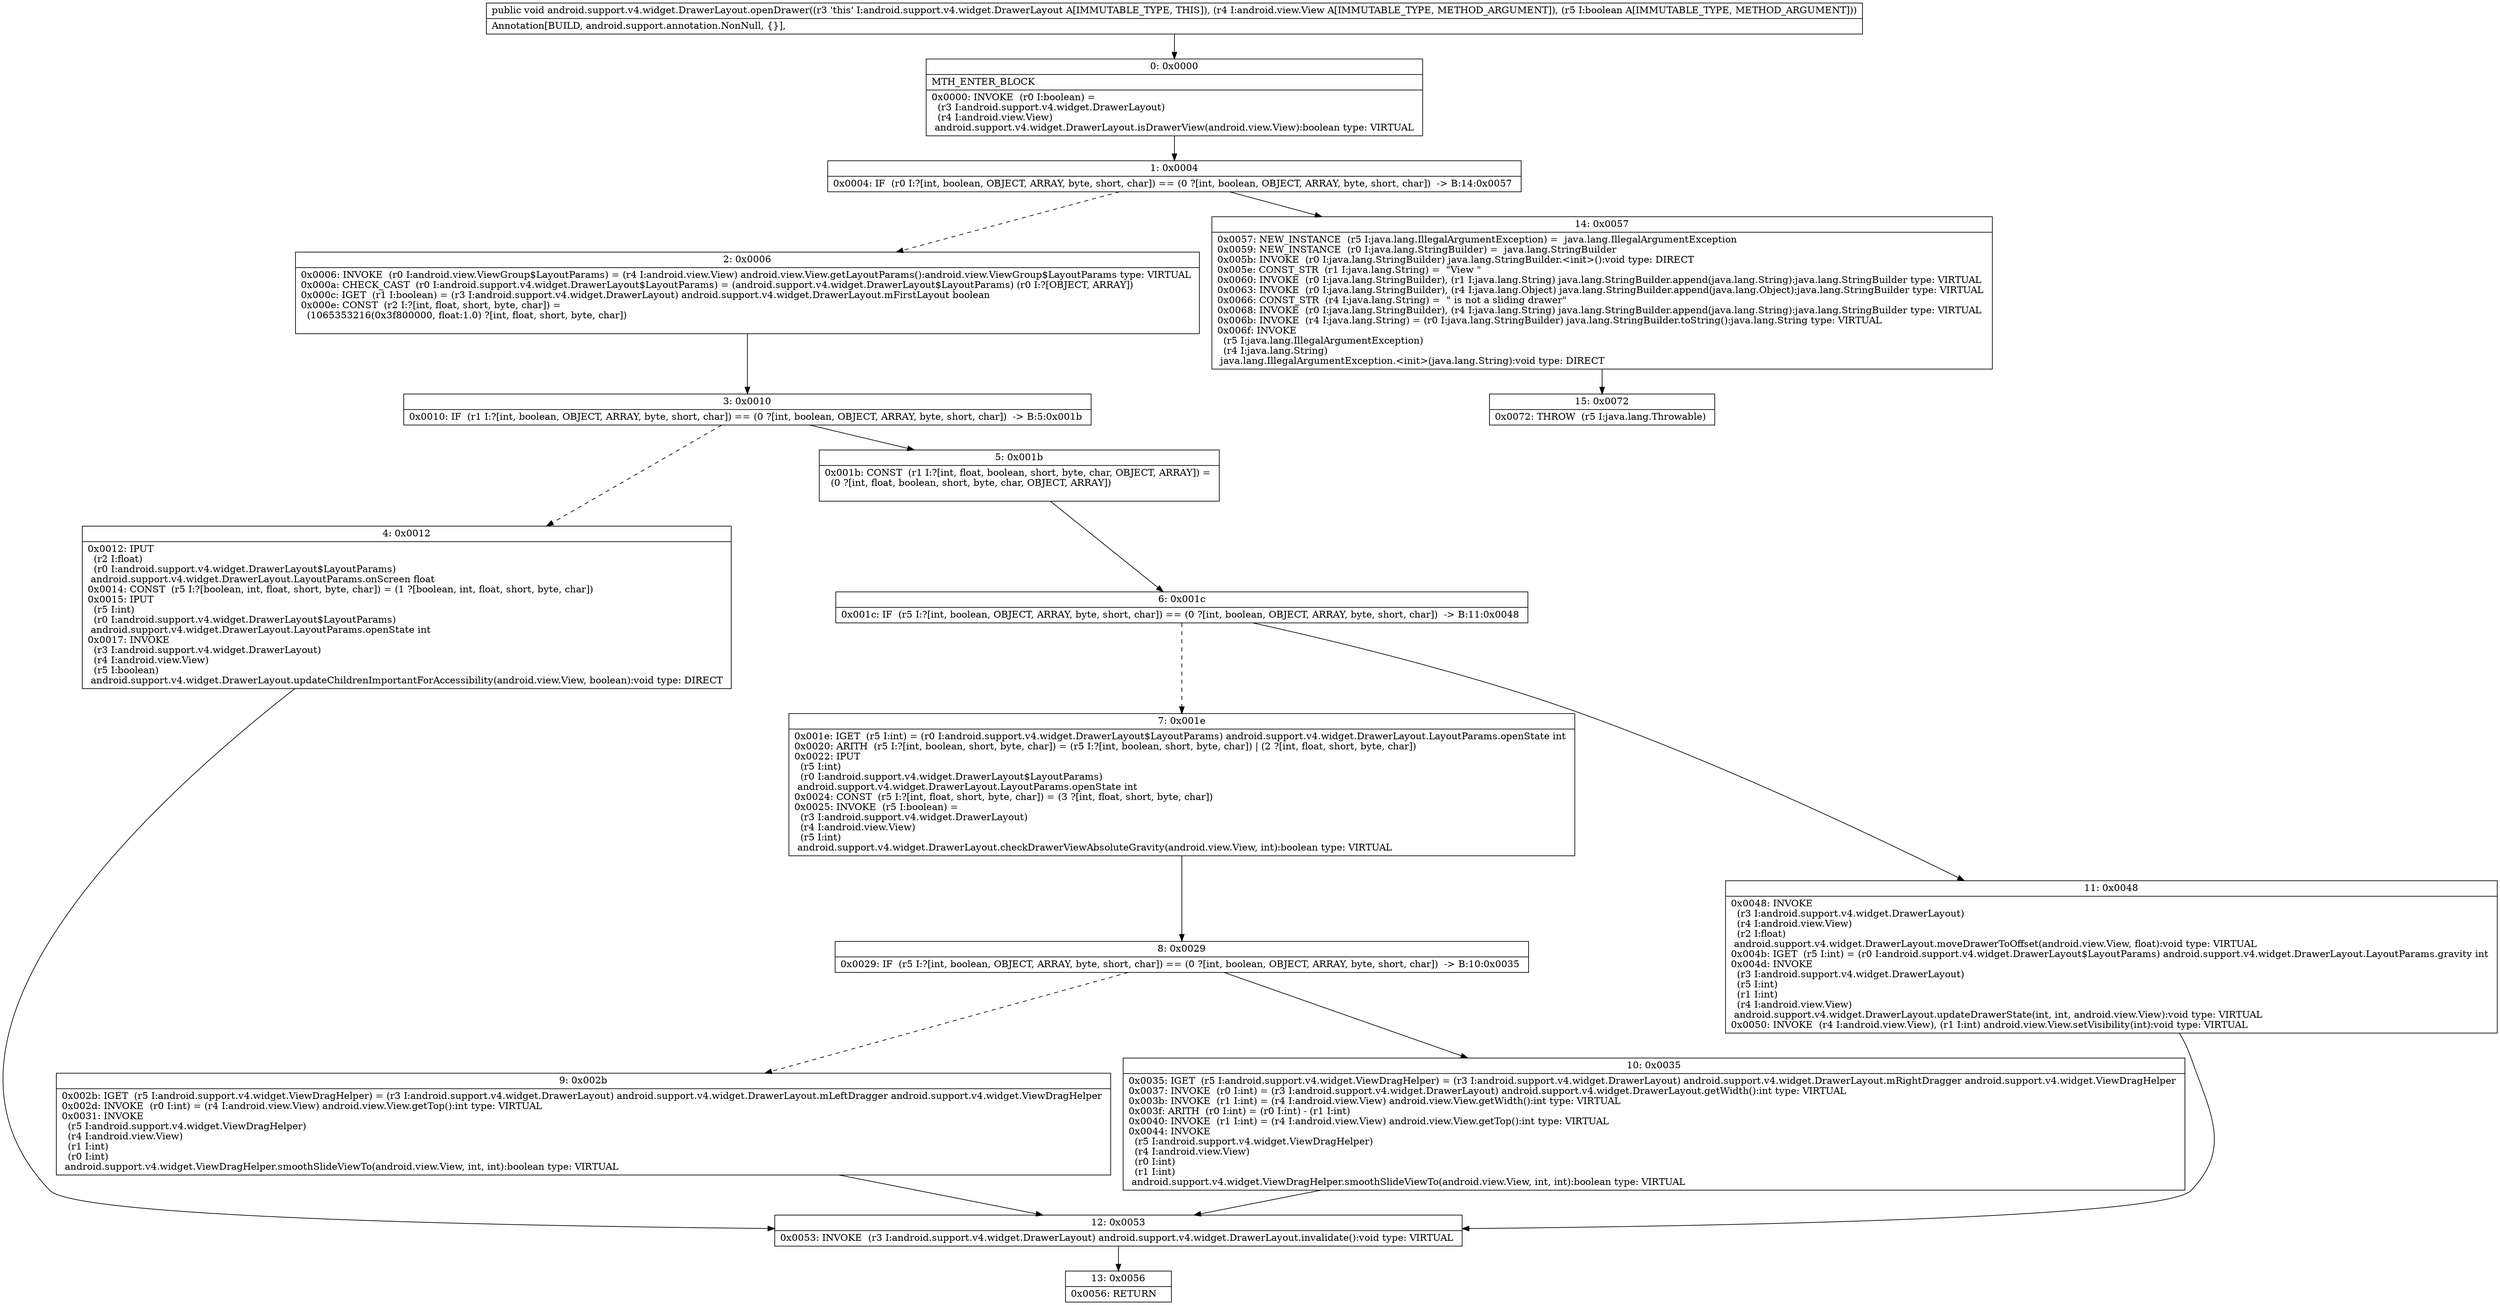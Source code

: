 digraph "CFG forandroid.support.v4.widget.DrawerLayout.openDrawer(Landroid\/view\/View;Z)V" {
Node_0 [shape=record,label="{0\:\ 0x0000|MTH_ENTER_BLOCK\l|0x0000: INVOKE  (r0 I:boolean) = \l  (r3 I:android.support.v4.widget.DrawerLayout)\l  (r4 I:android.view.View)\l android.support.v4.widget.DrawerLayout.isDrawerView(android.view.View):boolean type: VIRTUAL \l}"];
Node_1 [shape=record,label="{1\:\ 0x0004|0x0004: IF  (r0 I:?[int, boolean, OBJECT, ARRAY, byte, short, char]) == (0 ?[int, boolean, OBJECT, ARRAY, byte, short, char])  \-\> B:14:0x0057 \l}"];
Node_2 [shape=record,label="{2\:\ 0x0006|0x0006: INVOKE  (r0 I:android.view.ViewGroup$LayoutParams) = (r4 I:android.view.View) android.view.View.getLayoutParams():android.view.ViewGroup$LayoutParams type: VIRTUAL \l0x000a: CHECK_CAST  (r0 I:android.support.v4.widget.DrawerLayout$LayoutParams) = (android.support.v4.widget.DrawerLayout$LayoutParams) (r0 I:?[OBJECT, ARRAY]) \l0x000c: IGET  (r1 I:boolean) = (r3 I:android.support.v4.widget.DrawerLayout) android.support.v4.widget.DrawerLayout.mFirstLayout boolean \l0x000e: CONST  (r2 I:?[int, float, short, byte, char]) = \l  (1065353216(0x3f800000, float:1.0) ?[int, float, short, byte, char])\l \l}"];
Node_3 [shape=record,label="{3\:\ 0x0010|0x0010: IF  (r1 I:?[int, boolean, OBJECT, ARRAY, byte, short, char]) == (0 ?[int, boolean, OBJECT, ARRAY, byte, short, char])  \-\> B:5:0x001b \l}"];
Node_4 [shape=record,label="{4\:\ 0x0012|0x0012: IPUT  \l  (r2 I:float)\l  (r0 I:android.support.v4.widget.DrawerLayout$LayoutParams)\l android.support.v4.widget.DrawerLayout.LayoutParams.onScreen float \l0x0014: CONST  (r5 I:?[boolean, int, float, short, byte, char]) = (1 ?[boolean, int, float, short, byte, char]) \l0x0015: IPUT  \l  (r5 I:int)\l  (r0 I:android.support.v4.widget.DrawerLayout$LayoutParams)\l android.support.v4.widget.DrawerLayout.LayoutParams.openState int \l0x0017: INVOKE  \l  (r3 I:android.support.v4.widget.DrawerLayout)\l  (r4 I:android.view.View)\l  (r5 I:boolean)\l android.support.v4.widget.DrawerLayout.updateChildrenImportantForAccessibility(android.view.View, boolean):void type: DIRECT \l}"];
Node_5 [shape=record,label="{5\:\ 0x001b|0x001b: CONST  (r1 I:?[int, float, boolean, short, byte, char, OBJECT, ARRAY]) = \l  (0 ?[int, float, boolean, short, byte, char, OBJECT, ARRAY])\l \l}"];
Node_6 [shape=record,label="{6\:\ 0x001c|0x001c: IF  (r5 I:?[int, boolean, OBJECT, ARRAY, byte, short, char]) == (0 ?[int, boolean, OBJECT, ARRAY, byte, short, char])  \-\> B:11:0x0048 \l}"];
Node_7 [shape=record,label="{7\:\ 0x001e|0x001e: IGET  (r5 I:int) = (r0 I:android.support.v4.widget.DrawerLayout$LayoutParams) android.support.v4.widget.DrawerLayout.LayoutParams.openState int \l0x0020: ARITH  (r5 I:?[int, boolean, short, byte, char]) = (r5 I:?[int, boolean, short, byte, char]) \| (2 ?[int, float, short, byte, char]) \l0x0022: IPUT  \l  (r5 I:int)\l  (r0 I:android.support.v4.widget.DrawerLayout$LayoutParams)\l android.support.v4.widget.DrawerLayout.LayoutParams.openState int \l0x0024: CONST  (r5 I:?[int, float, short, byte, char]) = (3 ?[int, float, short, byte, char]) \l0x0025: INVOKE  (r5 I:boolean) = \l  (r3 I:android.support.v4.widget.DrawerLayout)\l  (r4 I:android.view.View)\l  (r5 I:int)\l android.support.v4.widget.DrawerLayout.checkDrawerViewAbsoluteGravity(android.view.View, int):boolean type: VIRTUAL \l}"];
Node_8 [shape=record,label="{8\:\ 0x0029|0x0029: IF  (r5 I:?[int, boolean, OBJECT, ARRAY, byte, short, char]) == (0 ?[int, boolean, OBJECT, ARRAY, byte, short, char])  \-\> B:10:0x0035 \l}"];
Node_9 [shape=record,label="{9\:\ 0x002b|0x002b: IGET  (r5 I:android.support.v4.widget.ViewDragHelper) = (r3 I:android.support.v4.widget.DrawerLayout) android.support.v4.widget.DrawerLayout.mLeftDragger android.support.v4.widget.ViewDragHelper \l0x002d: INVOKE  (r0 I:int) = (r4 I:android.view.View) android.view.View.getTop():int type: VIRTUAL \l0x0031: INVOKE  \l  (r5 I:android.support.v4.widget.ViewDragHelper)\l  (r4 I:android.view.View)\l  (r1 I:int)\l  (r0 I:int)\l android.support.v4.widget.ViewDragHelper.smoothSlideViewTo(android.view.View, int, int):boolean type: VIRTUAL \l}"];
Node_10 [shape=record,label="{10\:\ 0x0035|0x0035: IGET  (r5 I:android.support.v4.widget.ViewDragHelper) = (r3 I:android.support.v4.widget.DrawerLayout) android.support.v4.widget.DrawerLayout.mRightDragger android.support.v4.widget.ViewDragHelper \l0x0037: INVOKE  (r0 I:int) = (r3 I:android.support.v4.widget.DrawerLayout) android.support.v4.widget.DrawerLayout.getWidth():int type: VIRTUAL \l0x003b: INVOKE  (r1 I:int) = (r4 I:android.view.View) android.view.View.getWidth():int type: VIRTUAL \l0x003f: ARITH  (r0 I:int) = (r0 I:int) \- (r1 I:int) \l0x0040: INVOKE  (r1 I:int) = (r4 I:android.view.View) android.view.View.getTop():int type: VIRTUAL \l0x0044: INVOKE  \l  (r5 I:android.support.v4.widget.ViewDragHelper)\l  (r4 I:android.view.View)\l  (r0 I:int)\l  (r1 I:int)\l android.support.v4.widget.ViewDragHelper.smoothSlideViewTo(android.view.View, int, int):boolean type: VIRTUAL \l}"];
Node_11 [shape=record,label="{11\:\ 0x0048|0x0048: INVOKE  \l  (r3 I:android.support.v4.widget.DrawerLayout)\l  (r4 I:android.view.View)\l  (r2 I:float)\l android.support.v4.widget.DrawerLayout.moveDrawerToOffset(android.view.View, float):void type: VIRTUAL \l0x004b: IGET  (r5 I:int) = (r0 I:android.support.v4.widget.DrawerLayout$LayoutParams) android.support.v4.widget.DrawerLayout.LayoutParams.gravity int \l0x004d: INVOKE  \l  (r3 I:android.support.v4.widget.DrawerLayout)\l  (r5 I:int)\l  (r1 I:int)\l  (r4 I:android.view.View)\l android.support.v4.widget.DrawerLayout.updateDrawerState(int, int, android.view.View):void type: VIRTUAL \l0x0050: INVOKE  (r4 I:android.view.View), (r1 I:int) android.view.View.setVisibility(int):void type: VIRTUAL \l}"];
Node_12 [shape=record,label="{12\:\ 0x0053|0x0053: INVOKE  (r3 I:android.support.v4.widget.DrawerLayout) android.support.v4.widget.DrawerLayout.invalidate():void type: VIRTUAL \l}"];
Node_13 [shape=record,label="{13\:\ 0x0056|0x0056: RETURN   \l}"];
Node_14 [shape=record,label="{14\:\ 0x0057|0x0057: NEW_INSTANCE  (r5 I:java.lang.IllegalArgumentException) =  java.lang.IllegalArgumentException \l0x0059: NEW_INSTANCE  (r0 I:java.lang.StringBuilder) =  java.lang.StringBuilder \l0x005b: INVOKE  (r0 I:java.lang.StringBuilder) java.lang.StringBuilder.\<init\>():void type: DIRECT \l0x005e: CONST_STR  (r1 I:java.lang.String) =  \"View \" \l0x0060: INVOKE  (r0 I:java.lang.StringBuilder), (r1 I:java.lang.String) java.lang.StringBuilder.append(java.lang.String):java.lang.StringBuilder type: VIRTUAL \l0x0063: INVOKE  (r0 I:java.lang.StringBuilder), (r4 I:java.lang.Object) java.lang.StringBuilder.append(java.lang.Object):java.lang.StringBuilder type: VIRTUAL \l0x0066: CONST_STR  (r4 I:java.lang.String) =  \" is not a sliding drawer\" \l0x0068: INVOKE  (r0 I:java.lang.StringBuilder), (r4 I:java.lang.String) java.lang.StringBuilder.append(java.lang.String):java.lang.StringBuilder type: VIRTUAL \l0x006b: INVOKE  (r4 I:java.lang.String) = (r0 I:java.lang.StringBuilder) java.lang.StringBuilder.toString():java.lang.String type: VIRTUAL \l0x006f: INVOKE  \l  (r5 I:java.lang.IllegalArgumentException)\l  (r4 I:java.lang.String)\l java.lang.IllegalArgumentException.\<init\>(java.lang.String):void type: DIRECT \l}"];
Node_15 [shape=record,label="{15\:\ 0x0072|0x0072: THROW  (r5 I:java.lang.Throwable) \l}"];
MethodNode[shape=record,label="{public void android.support.v4.widget.DrawerLayout.openDrawer((r3 'this' I:android.support.v4.widget.DrawerLayout A[IMMUTABLE_TYPE, THIS]), (r4 I:android.view.View A[IMMUTABLE_TYPE, METHOD_ARGUMENT]), (r5 I:boolean A[IMMUTABLE_TYPE, METHOD_ARGUMENT]))  | Annotation[BUILD, android.support.annotation.NonNull, \{\}], \l}"];
MethodNode -> Node_0;
Node_0 -> Node_1;
Node_1 -> Node_2[style=dashed];
Node_1 -> Node_14;
Node_2 -> Node_3;
Node_3 -> Node_4[style=dashed];
Node_3 -> Node_5;
Node_4 -> Node_12;
Node_5 -> Node_6;
Node_6 -> Node_7[style=dashed];
Node_6 -> Node_11;
Node_7 -> Node_8;
Node_8 -> Node_9[style=dashed];
Node_8 -> Node_10;
Node_9 -> Node_12;
Node_10 -> Node_12;
Node_11 -> Node_12;
Node_12 -> Node_13;
Node_14 -> Node_15;
}

